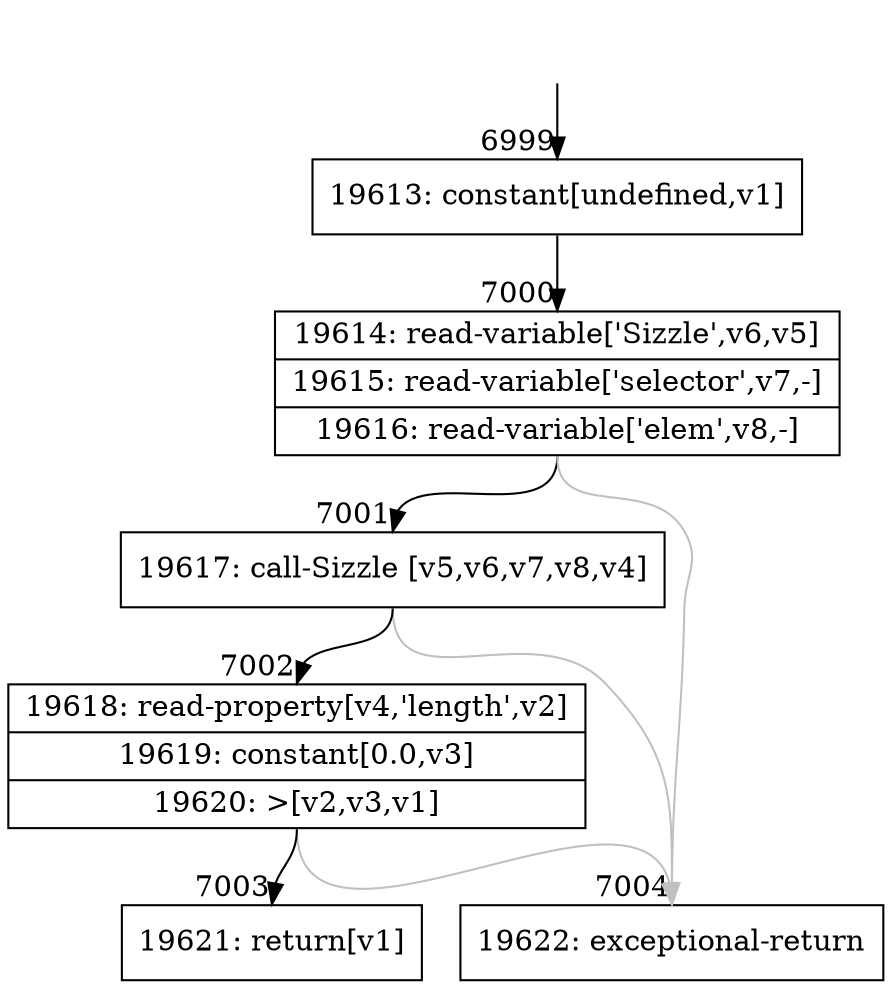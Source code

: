 digraph {
rankdir="TD"
BB_entry535[shape=none,label=""];
BB_entry535 -> BB6999 [tailport=s, headport=n, headlabel="    6999"]
BB6999 [shape=record label="{19613: constant[undefined,v1]}" ] 
BB6999 -> BB7000 [tailport=s, headport=n, headlabel="      7000"]
BB7000 [shape=record label="{19614: read-variable['Sizzle',v6,v5]|19615: read-variable['selector',v7,-]|19616: read-variable['elem',v8,-]}" ] 
BB7000 -> BB7001 [tailport=s, headport=n, headlabel="      7001"]
BB7000 -> BB7004 [tailport=s, headport=n, color=gray, headlabel="      7004"]
BB7001 [shape=record label="{19617: call-Sizzle [v5,v6,v7,v8,v4]}" ] 
BB7001 -> BB7002 [tailport=s, headport=n, headlabel="      7002"]
BB7001 -> BB7004 [tailport=s, headport=n, color=gray]
BB7002 [shape=record label="{19618: read-property[v4,'length',v2]|19619: constant[0.0,v3]|19620: \>[v2,v3,v1]}" ] 
BB7002 -> BB7003 [tailport=s, headport=n, headlabel="      7003"]
BB7002 -> BB7004 [tailport=s, headport=n, color=gray]
BB7003 [shape=record label="{19621: return[v1]}" ] 
BB7004 [shape=record label="{19622: exceptional-return}" ] 
//#$~ 5545
}
